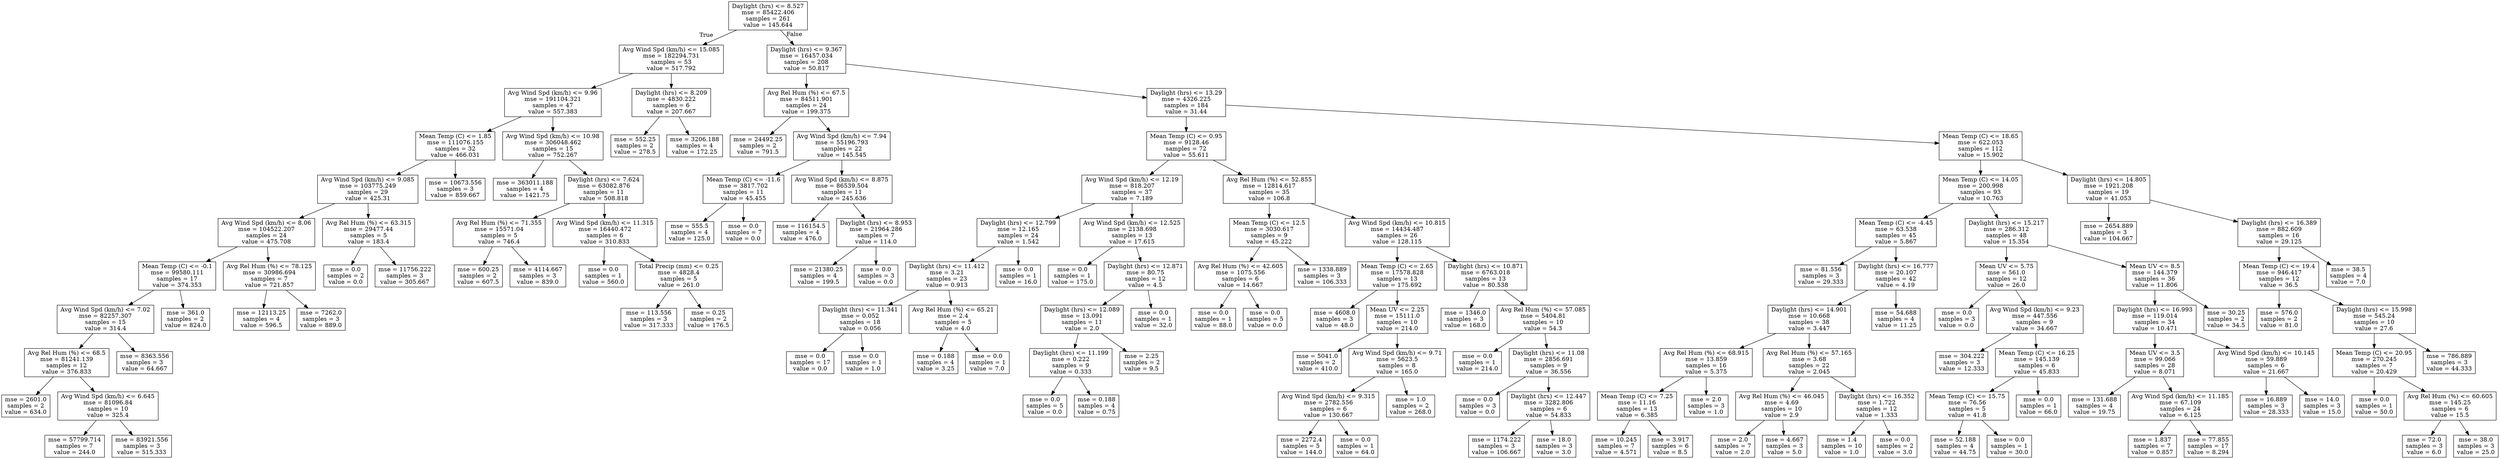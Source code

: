 digraph Tree {
node [shape=box] ;
0 [label="Daylight (hrs) <= 8.527\nmse = 85422.406\nsamples = 261\nvalue = 145.644"] ;
1 [label="Avg Wind Spd (km/h) <= 15.085\nmse = 182294.731\nsamples = 53\nvalue = 517.792"] ;
0 -> 1 [labeldistance=2.5, labelangle=45, headlabel="True"] ;
2 [label="Avg Wind Spd (km/h) <= 9.96\nmse = 191104.321\nsamples = 47\nvalue = 557.383"] ;
1 -> 2 ;
3 [label="Mean Temp (C) <= 1.85\nmse = 111076.155\nsamples = 32\nvalue = 466.031"] ;
2 -> 3 ;
4 [label="Avg Wind Spd (km/h) <= 9.085\nmse = 103775.249\nsamples = 29\nvalue = 425.31"] ;
3 -> 4 ;
5 [label="Avg Wind Spd (km/h) <= 8.06\nmse = 104522.207\nsamples = 24\nvalue = 475.708"] ;
4 -> 5 ;
6 [label="Mean Temp (C) <= -0.1\nmse = 99580.111\nsamples = 17\nvalue = 374.353"] ;
5 -> 6 ;
7 [label="Avg Wind Spd (km/h) <= 7.02\nmse = 82257.307\nsamples = 15\nvalue = 314.4"] ;
6 -> 7 ;
8 [label="Avg Rel Hum (%) <= 68.5\nmse = 81241.139\nsamples = 12\nvalue = 376.833"] ;
7 -> 8 ;
9 [label="mse = 2601.0\nsamples = 2\nvalue = 634.0"] ;
8 -> 9 ;
10 [label="Avg Wind Spd (km/h) <= 6.645\nmse = 81096.84\nsamples = 10\nvalue = 325.4"] ;
8 -> 10 ;
11 [label="mse = 57799.714\nsamples = 7\nvalue = 244.0"] ;
10 -> 11 ;
12 [label="mse = 83921.556\nsamples = 3\nvalue = 515.333"] ;
10 -> 12 ;
13 [label="mse = 8363.556\nsamples = 3\nvalue = 64.667"] ;
7 -> 13 ;
14 [label="mse = 361.0\nsamples = 2\nvalue = 824.0"] ;
6 -> 14 ;
15 [label="Avg Rel Hum (%) <= 78.125\nmse = 30986.694\nsamples = 7\nvalue = 721.857"] ;
5 -> 15 ;
16 [label="mse = 12113.25\nsamples = 4\nvalue = 596.5"] ;
15 -> 16 ;
17 [label="mse = 7262.0\nsamples = 3\nvalue = 889.0"] ;
15 -> 17 ;
18 [label="Avg Rel Hum (%) <= 63.315\nmse = 29477.44\nsamples = 5\nvalue = 183.4"] ;
4 -> 18 ;
19 [label="mse = 0.0\nsamples = 2\nvalue = 0.0"] ;
18 -> 19 ;
20 [label="mse = 11756.222\nsamples = 3\nvalue = 305.667"] ;
18 -> 20 ;
21 [label="mse = 10673.556\nsamples = 3\nvalue = 859.667"] ;
3 -> 21 ;
22 [label="Avg Wind Spd (km/h) <= 10.98\nmse = 306048.462\nsamples = 15\nvalue = 752.267"] ;
2 -> 22 ;
23 [label="mse = 363011.188\nsamples = 4\nvalue = 1421.75"] ;
22 -> 23 ;
24 [label="Daylight (hrs) <= 7.624\nmse = 63082.876\nsamples = 11\nvalue = 508.818"] ;
22 -> 24 ;
25 [label="Avg Rel Hum (%) <= 71.355\nmse = 15571.04\nsamples = 5\nvalue = 746.4"] ;
24 -> 25 ;
26 [label="mse = 600.25\nsamples = 2\nvalue = 607.5"] ;
25 -> 26 ;
27 [label="mse = 4114.667\nsamples = 3\nvalue = 839.0"] ;
25 -> 27 ;
28 [label="Avg Wind Spd (km/h) <= 11.315\nmse = 16440.472\nsamples = 6\nvalue = 310.833"] ;
24 -> 28 ;
29 [label="mse = 0.0\nsamples = 1\nvalue = 560.0"] ;
28 -> 29 ;
30 [label="Total Precip (mm) <= 0.25\nmse = 4828.4\nsamples = 5\nvalue = 261.0"] ;
28 -> 30 ;
31 [label="mse = 113.556\nsamples = 3\nvalue = 317.333"] ;
30 -> 31 ;
32 [label="mse = 0.25\nsamples = 2\nvalue = 176.5"] ;
30 -> 32 ;
33 [label="Daylight (hrs) <= 8.209\nmse = 4830.222\nsamples = 6\nvalue = 207.667"] ;
1 -> 33 ;
34 [label="mse = 552.25\nsamples = 2\nvalue = 278.5"] ;
33 -> 34 ;
35 [label="mse = 3206.188\nsamples = 4\nvalue = 172.25"] ;
33 -> 35 ;
36 [label="Daylight (hrs) <= 9.367\nmse = 16457.034\nsamples = 208\nvalue = 50.817"] ;
0 -> 36 [labeldistance=2.5, labelangle=-45, headlabel="False"] ;
37 [label="Avg Rel Hum (%) <= 67.5\nmse = 84511.901\nsamples = 24\nvalue = 199.375"] ;
36 -> 37 ;
38 [label="mse = 24492.25\nsamples = 2\nvalue = 791.5"] ;
37 -> 38 ;
39 [label="Avg Wind Spd (km/h) <= 7.94\nmse = 55196.793\nsamples = 22\nvalue = 145.545"] ;
37 -> 39 ;
40 [label="Mean Temp (C) <= -11.6\nmse = 3817.702\nsamples = 11\nvalue = 45.455"] ;
39 -> 40 ;
41 [label="mse = 555.5\nsamples = 4\nvalue = 125.0"] ;
40 -> 41 ;
42 [label="mse = 0.0\nsamples = 7\nvalue = 0.0"] ;
40 -> 42 ;
43 [label="Avg Wind Spd (km/h) <= 8.875\nmse = 86539.504\nsamples = 11\nvalue = 245.636"] ;
39 -> 43 ;
44 [label="mse = 116154.5\nsamples = 4\nvalue = 476.0"] ;
43 -> 44 ;
45 [label="Daylight (hrs) <= 8.953\nmse = 21964.286\nsamples = 7\nvalue = 114.0"] ;
43 -> 45 ;
46 [label="mse = 21380.25\nsamples = 4\nvalue = 199.5"] ;
45 -> 46 ;
47 [label="mse = 0.0\nsamples = 3\nvalue = 0.0"] ;
45 -> 47 ;
48 [label="Daylight (hrs) <= 13.29\nmse = 4326.225\nsamples = 184\nvalue = 31.44"] ;
36 -> 48 ;
49 [label="Mean Temp (C) <= 0.95\nmse = 9128.46\nsamples = 72\nvalue = 55.611"] ;
48 -> 49 ;
50 [label="Avg Wind Spd (km/h) <= 12.19\nmse = 818.207\nsamples = 37\nvalue = 7.189"] ;
49 -> 50 ;
51 [label="Daylight (hrs) <= 12.799\nmse = 12.165\nsamples = 24\nvalue = 1.542"] ;
50 -> 51 ;
52 [label="Daylight (hrs) <= 11.412\nmse = 3.21\nsamples = 23\nvalue = 0.913"] ;
51 -> 52 ;
53 [label="Daylight (hrs) <= 11.341\nmse = 0.052\nsamples = 18\nvalue = 0.056"] ;
52 -> 53 ;
54 [label="mse = 0.0\nsamples = 17\nvalue = 0.0"] ;
53 -> 54 ;
55 [label="mse = 0.0\nsamples = 1\nvalue = 1.0"] ;
53 -> 55 ;
56 [label="Avg Rel Hum (%) <= 65.21\nmse = 2.4\nsamples = 5\nvalue = 4.0"] ;
52 -> 56 ;
57 [label="mse = 0.188\nsamples = 4\nvalue = 3.25"] ;
56 -> 57 ;
58 [label="mse = 0.0\nsamples = 1\nvalue = 7.0"] ;
56 -> 58 ;
59 [label="mse = 0.0\nsamples = 1\nvalue = 16.0"] ;
51 -> 59 ;
60 [label="Avg Wind Spd (km/h) <= 12.525\nmse = 2138.698\nsamples = 13\nvalue = 17.615"] ;
50 -> 60 ;
61 [label="mse = 0.0\nsamples = 1\nvalue = 175.0"] ;
60 -> 61 ;
62 [label="Daylight (hrs) <= 12.871\nmse = 80.75\nsamples = 12\nvalue = 4.5"] ;
60 -> 62 ;
63 [label="Daylight (hrs) <= 12.089\nmse = 13.091\nsamples = 11\nvalue = 2.0"] ;
62 -> 63 ;
64 [label="Daylight (hrs) <= 11.199\nmse = 0.222\nsamples = 9\nvalue = 0.333"] ;
63 -> 64 ;
65 [label="mse = 0.0\nsamples = 5\nvalue = 0.0"] ;
64 -> 65 ;
66 [label="mse = 0.188\nsamples = 4\nvalue = 0.75"] ;
64 -> 66 ;
67 [label="mse = 2.25\nsamples = 2\nvalue = 9.5"] ;
63 -> 67 ;
68 [label="mse = 0.0\nsamples = 1\nvalue = 32.0"] ;
62 -> 68 ;
69 [label="Avg Rel Hum (%) <= 52.855\nmse = 12814.617\nsamples = 35\nvalue = 106.8"] ;
49 -> 69 ;
70 [label="Mean Temp (C) <= 12.5\nmse = 3030.617\nsamples = 9\nvalue = 45.222"] ;
69 -> 70 ;
71 [label="Avg Rel Hum (%) <= 42.605\nmse = 1075.556\nsamples = 6\nvalue = 14.667"] ;
70 -> 71 ;
72 [label="mse = 0.0\nsamples = 1\nvalue = 88.0"] ;
71 -> 72 ;
73 [label="mse = 0.0\nsamples = 5\nvalue = 0.0"] ;
71 -> 73 ;
74 [label="mse = 1338.889\nsamples = 3\nvalue = 106.333"] ;
70 -> 74 ;
75 [label="Avg Wind Spd (km/h) <= 10.815\nmse = 14434.487\nsamples = 26\nvalue = 128.115"] ;
69 -> 75 ;
76 [label="Mean Temp (C) <= 2.65\nmse = 17578.828\nsamples = 13\nvalue = 175.692"] ;
75 -> 76 ;
77 [label="mse = 4608.0\nsamples = 3\nvalue = 48.0"] ;
76 -> 77 ;
78 [label="Mean UV <= 2.25\nmse = 15111.0\nsamples = 10\nvalue = 214.0"] ;
76 -> 78 ;
79 [label="mse = 5041.0\nsamples = 2\nvalue = 410.0"] ;
78 -> 79 ;
80 [label="Avg Wind Spd (km/h) <= 9.71\nmse = 5623.5\nsamples = 8\nvalue = 165.0"] ;
78 -> 80 ;
81 [label="Avg Wind Spd (km/h) <= 9.315\nmse = 2782.556\nsamples = 6\nvalue = 130.667"] ;
80 -> 81 ;
82 [label="mse = 2272.4\nsamples = 5\nvalue = 144.0"] ;
81 -> 82 ;
83 [label="mse = 0.0\nsamples = 1\nvalue = 64.0"] ;
81 -> 83 ;
84 [label="mse = 1.0\nsamples = 2\nvalue = 268.0"] ;
80 -> 84 ;
85 [label="Daylight (hrs) <= 10.871\nmse = 6763.018\nsamples = 13\nvalue = 80.538"] ;
75 -> 85 ;
86 [label="mse = 1346.0\nsamples = 3\nvalue = 168.0"] ;
85 -> 86 ;
87 [label="Avg Rel Hum (%) <= 57.085\nmse = 5404.81\nsamples = 10\nvalue = 54.3"] ;
85 -> 87 ;
88 [label="mse = 0.0\nsamples = 1\nvalue = 214.0"] ;
87 -> 88 ;
89 [label="Daylight (hrs) <= 11.08\nmse = 2856.691\nsamples = 9\nvalue = 36.556"] ;
87 -> 89 ;
90 [label="mse = 0.0\nsamples = 3\nvalue = 0.0"] ;
89 -> 90 ;
91 [label="Daylight (hrs) <= 12.447\nmse = 3282.806\nsamples = 6\nvalue = 54.833"] ;
89 -> 91 ;
92 [label="mse = 1174.222\nsamples = 3\nvalue = 106.667"] ;
91 -> 92 ;
93 [label="mse = 18.0\nsamples = 3\nvalue = 3.0"] ;
91 -> 93 ;
94 [label="Mean Temp (C) <= 18.65\nmse = 622.053\nsamples = 112\nvalue = 15.902"] ;
48 -> 94 ;
95 [label="Mean Temp (C) <= 14.05\nmse = 200.998\nsamples = 93\nvalue = 10.763"] ;
94 -> 95 ;
96 [label="Mean Temp (C) <= -4.45\nmse = 63.538\nsamples = 45\nvalue = 5.867"] ;
95 -> 96 ;
97 [label="mse = 81.556\nsamples = 3\nvalue = 29.333"] ;
96 -> 97 ;
98 [label="Daylight (hrs) <= 16.777\nmse = 20.107\nsamples = 42\nvalue = 4.19"] ;
96 -> 98 ;
99 [label="Daylight (hrs) <= 14.901\nmse = 10.668\nsamples = 38\nvalue = 3.447"] ;
98 -> 99 ;
100 [label="Avg Rel Hum (%) <= 68.915\nmse = 13.859\nsamples = 16\nvalue = 5.375"] ;
99 -> 100 ;
101 [label="Mean Temp (C) <= 7.25\nmse = 11.16\nsamples = 13\nvalue = 6.385"] ;
100 -> 101 ;
102 [label="mse = 10.245\nsamples = 7\nvalue = 4.571"] ;
101 -> 102 ;
103 [label="mse = 3.917\nsamples = 6\nvalue = 8.5"] ;
101 -> 103 ;
104 [label="mse = 2.0\nsamples = 3\nvalue = 1.0"] ;
100 -> 104 ;
105 [label="Avg Rel Hum (%) <= 57.165\nmse = 3.68\nsamples = 22\nvalue = 2.045"] ;
99 -> 105 ;
106 [label="Avg Rel Hum (%) <= 46.045\nmse = 4.69\nsamples = 10\nvalue = 2.9"] ;
105 -> 106 ;
107 [label="mse = 2.0\nsamples = 7\nvalue = 2.0"] ;
106 -> 107 ;
108 [label="mse = 4.667\nsamples = 3\nvalue = 5.0"] ;
106 -> 108 ;
109 [label="Daylight (hrs) <= 16.352\nmse = 1.722\nsamples = 12\nvalue = 1.333"] ;
105 -> 109 ;
110 [label="mse = 1.4\nsamples = 10\nvalue = 1.0"] ;
109 -> 110 ;
111 [label="mse = 0.0\nsamples = 2\nvalue = 3.0"] ;
109 -> 111 ;
112 [label="mse = 54.688\nsamples = 4\nvalue = 11.25"] ;
98 -> 112 ;
113 [label="Daylight (hrs) <= 15.217\nmse = 286.312\nsamples = 48\nvalue = 15.354"] ;
95 -> 113 ;
114 [label="Mean UV <= 5.75\nmse = 561.0\nsamples = 12\nvalue = 26.0"] ;
113 -> 114 ;
115 [label="mse = 0.0\nsamples = 3\nvalue = 0.0"] ;
114 -> 115 ;
116 [label="Avg Wind Spd (km/h) <= 9.23\nmse = 447.556\nsamples = 9\nvalue = 34.667"] ;
114 -> 116 ;
117 [label="mse = 304.222\nsamples = 3\nvalue = 12.333"] ;
116 -> 117 ;
118 [label="Mean Temp (C) <= 16.25\nmse = 145.139\nsamples = 6\nvalue = 45.833"] ;
116 -> 118 ;
119 [label="Mean Temp (C) <= 15.75\nmse = 76.56\nsamples = 5\nvalue = 41.8"] ;
118 -> 119 ;
120 [label="mse = 52.188\nsamples = 4\nvalue = 44.75"] ;
119 -> 120 ;
121 [label="mse = 0.0\nsamples = 1\nvalue = 30.0"] ;
119 -> 121 ;
122 [label="mse = 0.0\nsamples = 1\nvalue = 66.0"] ;
118 -> 122 ;
123 [label="Mean UV <= 8.5\nmse = 144.379\nsamples = 36\nvalue = 11.806"] ;
113 -> 123 ;
124 [label="Daylight (hrs) <= 16.993\nmse = 119.014\nsamples = 34\nvalue = 10.471"] ;
123 -> 124 ;
125 [label="Mean UV <= 3.5\nmse = 99.066\nsamples = 28\nvalue = 8.071"] ;
124 -> 125 ;
126 [label="mse = 131.688\nsamples = 4\nvalue = 19.75"] ;
125 -> 126 ;
127 [label="Avg Wind Spd (km/h) <= 11.185\nmse = 67.109\nsamples = 24\nvalue = 6.125"] ;
125 -> 127 ;
128 [label="mse = 1.837\nsamples = 7\nvalue = 0.857"] ;
127 -> 128 ;
129 [label="mse = 77.855\nsamples = 17\nvalue = 8.294"] ;
127 -> 129 ;
130 [label="Avg Wind Spd (km/h) <= 10.145\nmse = 59.889\nsamples = 6\nvalue = 21.667"] ;
124 -> 130 ;
131 [label="mse = 16.889\nsamples = 3\nvalue = 28.333"] ;
130 -> 131 ;
132 [label="mse = 14.0\nsamples = 3\nvalue = 15.0"] ;
130 -> 132 ;
133 [label="mse = 30.25\nsamples = 2\nvalue = 34.5"] ;
123 -> 133 ;
134 [label="Daylight (hrs) <= 14.805\nmse = 1921.208\nsamples = 19\nvalue = 41.053"] ;
94 -> 134 ;
135 [label="mse = 2654.889\nsamples = 3\nvalue = 104.667"] ;
134 -> 135 ;
136 [label="Daylight (hrs) <= 16.389\nmse = 882.609\nsamples = 16\nvalue = 29.125"] ;
134 -> 136 ;
137 [label="Mean Temp (C) <= 19.4\nmse = 946.417\nsamples = 12\nvalue = 36.5"] ;
136 -> 137 ;
138 [label="mse = 576.0\nsamples = 2\nvalue = 81.0"] ;
137 -> 138 ;
139 [label="Daylight (hrs) <= 15.998\nmse = 545.24\nsamples = 10\nvalue = 27.6"] ;
137 -> 139 ;
140 [label="Mean Temp (C) <= 20.95\nmse = 270.245\nsamples = 7\nvalue = 20.429"] ;
139 -> 140 ;
141 [label="mse = 0.0\nsamples = 1\nvalue = 50.0"] ;
140 -> 141 ;
142 [label="Avg Rel Hum (%) <= 60.605\nmse = 145.25\nsamples = 6\nvalue = 15.5"] ;
140 -> 142 ;
143 [label="mse = 72.0\nsamples = 3\nvalue = 6.0"] ;
142 -> 143 ;
144 [label="mse = 38.0\nsamples = 3\nvalue = 25.0"] ;
142 -> 144 ;
145 [label="mse = 786.889\nsamples = 3\nvalue = 44.333"] ;
139 -> 145 ;
146 [label="mse = 38.5\nsamples = 4\nvalue = 7.0"] ;
136 -> 146 ;
}